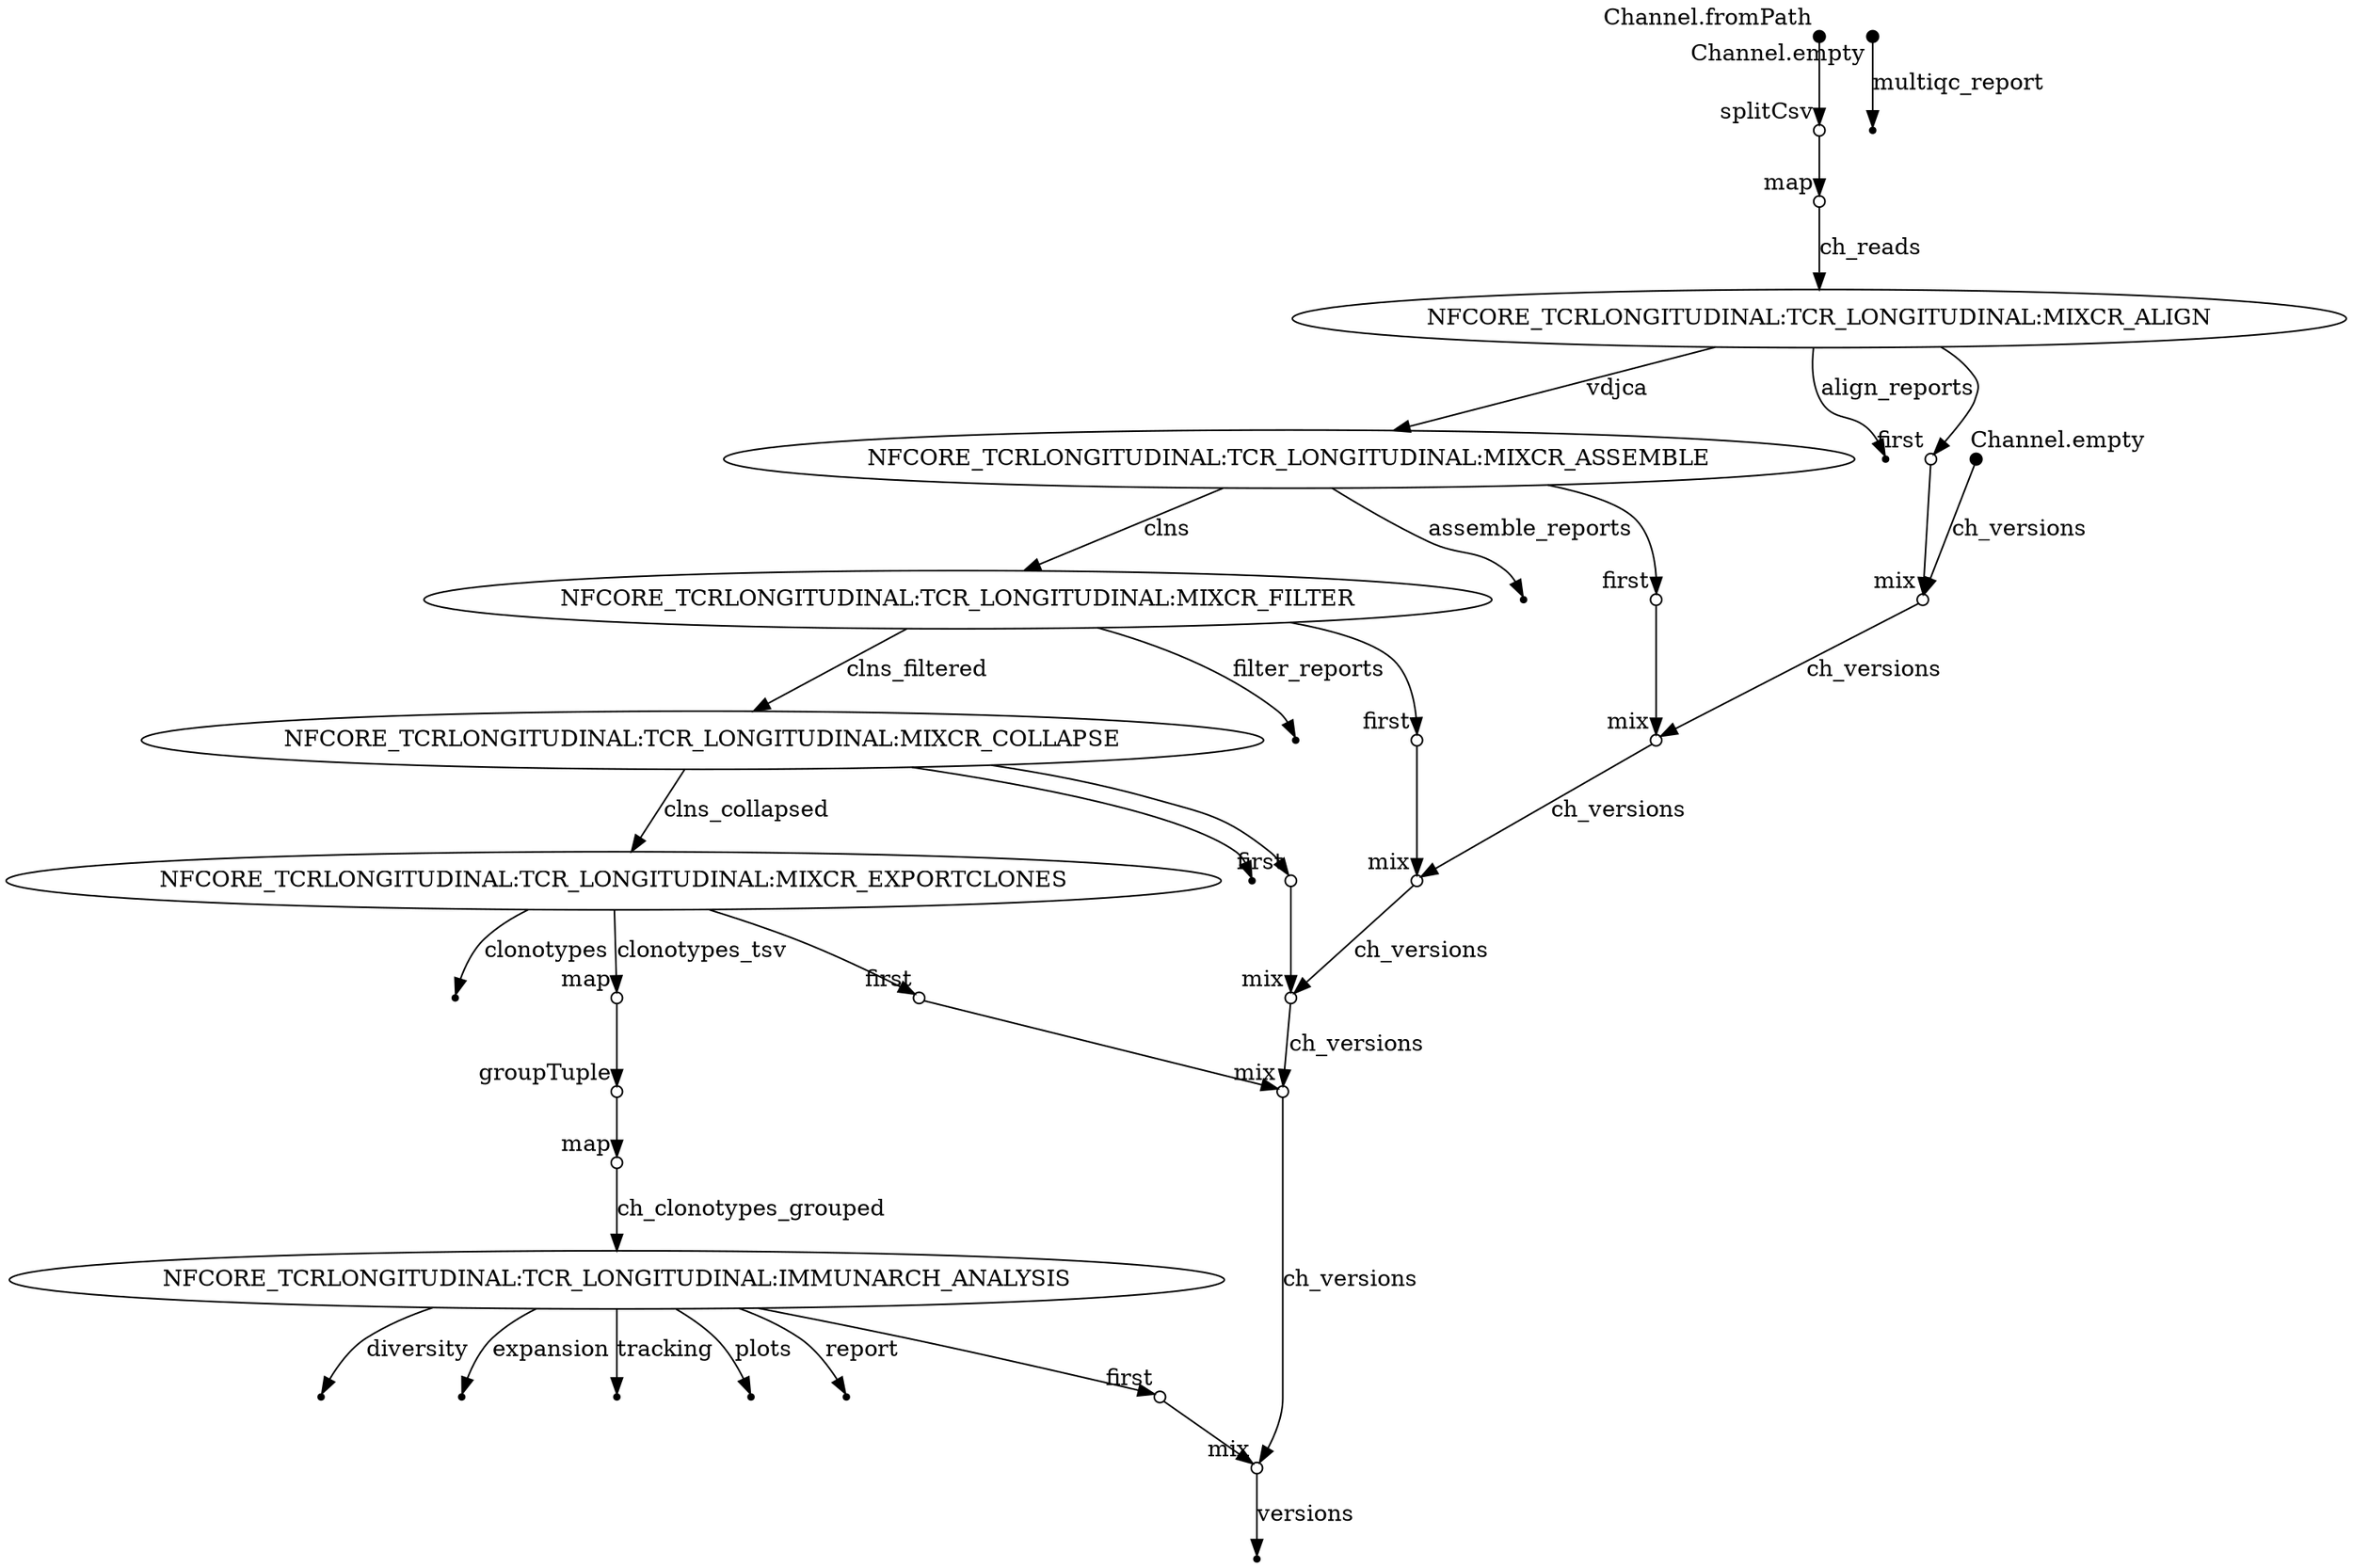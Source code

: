 digraph "pipeline_dag_20250710_001043" {
rankdir=TB;
v0 [shape=point,label="",fixedsize=true,width=0.1,xlabel="Channel.fromPath"];
v1 [shape=circle,label="",fixedsize=true,width=0.1,xlabel="splitCsv"];
v0 -> v1;

v1 [shape=circle,label="",fixedsize=true,width=0.1,xlabel="splitCsv"];
v2 [shape=circle,label="",fixedsize=true,width=0.1,xlabel="map"];
v1 -> v2;

v2 [shape=circle,label="",fixedsize=true,width=0.1,xlabel="map"];
v4 [label="NFCORE_TCRLONGITUDINAL:TCR_LONGITUDINAL:MIXCR_ALIGN"];
v2 -> v4 [label="ch_reads"];

v3 [shape=point,label="",fixedsize=true,width=0.1,xlabel="Channel.empty"];
v7 [shape=circle,label="",fixedsize=true,width=0.1,xlabel="mix"];
v3 -> v7 [label="ch_versions"];

v4 [label="NFCORE_TCRLONGITUDINAL:TCR_LONGITUDINAL:MIXCR_ALIGN"];
v8 [label="NFCORE_TCRLONGITUDINAL:TCR_LONGITUDINAL:MIXCR_ASSEMBLE"];
v4 -> v8 [label="vdjca"];

v4 [label="NFCORE_TCRLONGITUDINAL:TCR_LONGITUDINAL:MIXCR_ALIGN"];
v5 [shape=point];
v4 -> v5 [label="align_reports"];

v4 [label="NFCORE_TCRLONGITUDINAL:TCR_LONGITUDINAL:MIXCR_ALIGN"];
v6 [shape=circle,label="",fixedsize=true,width=0.1,xlabel="first"];
v4 -> v6;

v6 [shape=circle,label="",fixedsize=true,width=0.1,xlabel="first"];
v7 [shape=circle,label="",fixedsize=true,width=0.1,xlabel="mix"];
v6 -> v7;

v7 [shape=circle,label="",fixedsize=true,width=0.1,xlabel="mix"];
v11 [shape=circle,label="",fixedsize=true,width=0.1,xlabel="mix"];
v7 -> v11 [label="ch_versions"];

v8 [label="NFCORE_TCRLONGITUDINAL:TCR_LONGITUDINAL:MIXCR_ASSEMBLE"];
v12 [label="NFCORE_TCRLONGITUDINAL:TCR_LONGITUDINAL:MIXCR_FILTER"];
v8 -> v12 [label="clns"];

v8 [label="NFCORE_TCRLONGITUDINAL:TCR_LONGITUDINAL:MIXCR_ASSEMBLE"];
v9 [shape=point];
v8 -> v9 [label="assemble_reports"];

v8 [label="NFCORE_TCRLONGITUDINAL:TCR_LONGITUDINAL:MIXCR_ASSEMBLE"];
v10 [shape=circle,label="",fixedsize=true,width=0.1,xlabel="first"];
v8 -> v10;

v10 [shape=circle,label="",fixedsize=true,width=0.1,xlabel="first"];
v11 [shape=circle,label="",fixedsize=true,width=0.1,xlabel="mix"];
v10 -> v11;

v11 [shape=circle,label="",fixedsize=true,width=0.1,xlabel="mix"];
v15 [shape=circle,label="",fixedsize=true,width=0.1,xlabel="mix"];
v11 -> v15 [label="ch_versions"];

v12 [label="NFCORE_TCRLONGITUDINAL:TCR_LONGITUDINAL:MIXCR_FILTER"];
v16 [label="NFCORE_TCRLONGITUDINAL:TCR_LONGITUDINAL:MIXCR_COLLAPSE"];
v12 -> v16 [label="clns_filtered"];

v12 [label="NFCORE_TCRLONGITUDINAL:TCR_LONGITUDINAL:MIXCR_FILTER"];
v13 [shape=point];
v12 -> v13 [label="filter_reports"];

v12 [label="NFCORE_TCRLONGITUDINAL:TCR_LONGITUDINAL:MIXCR_FILTER"];
v14 [shape=circle,label="",fixedsize=true,width=0.1,xlabel="first"];
v12 -> v14;

v14 [shape=circle,label="",fixedsize=true,width=0.1,xlabel="first"];
v15 [shape=circle,label="",fixedsize=true,width=0.1,xlabel="mix"];
v14 -> v15;

v15 [shape=circle,label="",fixedsize=true,width=0.1,xlabel="mix"];
v19 [shape=circle,label="",fixedsize=true,width=0.1,xlabel="mix"];
v15 -> v19 [label="ch_versions"];

v16 [label="NFCORE_TCRLONGITUDINAL:TCR_LONGITUDINAL:MIXCR_COLLAPSE"];
v20 [label="NFCORE_TCRLONGITUDINAL:TCR_LONGITUDINAL:MIXCR_EXPORTCLONES"];
v16 -> v20 [label="clns_collapsed"];

v16 [label="NFCORE_TCRLONGITUDINAL:TCR_LONGITUDINAL:MIXCR_COLLAPSE"];
v17 [shape=point];
v16 -> v17;

v16 [label="NFCORE_TCRLONGITUDINAL:TCR_LONGITUDINAL:MIXCR_COLLAPSE"];
v18 [shape=circle,label="",fixedsize=true,width=0.1,xlabel="first"];
v16 -> v18;

v18 [shape=circle,label="",fixedsize=true,width=0.1,xlabel="first"];
v19 [shape=circle,label="",fixedsize=true,width=0.1,xlabel="mix"];
v18 -> v19;

v19 [shape=circle,label="",fixedsize=true,width=0.1,xlabel="mix"];
v23 [shape=circle,label="",fixedsize=true,width=0.1,xlabel="mix"];
v19 -> v23 [label="ch_versions"];

v20 [label="NFCORE_TCRLONGITUDINAL:TCR_LONGITUDINAL:MIXCR_EXPORTCLONES"];
v21 [shape=point];
v20 -> v21 [label="clonotypes"];

v20 [label="NFCORE_TCRLONGITUDINAL:TCR_LONGITUDINAL:MIXCR_EXPORTCLONES"];
v24 [shape=circle,label="",fixedsize=true,width=0.1,xlabel="map"];
v20 -> v24 [label="clonotypes_tsv"];

v20 [label="NFCORE_TCRLONGITUDINAL:TCR_LONGITUDINAL:MIXCR_EXPORTCLONES"];
v22 [shape=circle,label="",fixedsize=true,width=0.1,xlabel="first"];
v20 -> v22;

v22 [shape=circle,label="",fixedsize=true,width=0.1,xlabel="first"];
v23 [shape=circle,label="",fixedsize=true,width=0.1,xlabel="mix"];
v22 -> v23;

v23 [shape=circle,label="",fixedsize=true,width=0.1,xlabel="mix"];
v34 [shape=circle,label="",fixedsize=true,width=0.1,xlabel="mix"];
v23 -> v34 [label="ch_versions"];

v24 [shape=circle,label="",fixedsize=true,width=0.1,xlabel="map"];
v25 [shape=circle,label="",fixedsize=true,width=0.1,xlabel="groupTuple"];
v24 -> v25;

v25 [shape=circle,label="",fixedsize=true,width=0.1,xlabel="groupTuple"];
v26 [shape=circle,label="",fixedsize=true,width=0.1,xlabel="map"];
v25 -> v26;

v26 [shape=circle,label="",fixedsize=true,width=0.1,xlabel="map"];
v27 [label="NFCORE_TCRLONGITUDINAL:TCR_LONGITUDINAL:IMMUNARCH_ANALYSIS"];
v26 -> v27 [label="ch_clonotypes_grouped"];

v27 [label="NFCORE_TCRLONGITUDINAL:TCR_LONGITUDINAL:IMMUNARCH_ANALYSIS"];
v32 [shape=point];
v27 -> v32 [label="diversity"];

v27 [label="NFCORE_TCRLONGITUDINAL:TCR_LONGITUDINAL:IMMUNARCH_ANALYSIS"];
v31 [shape=point];
v27 -> v31 [label="expansion"];

v27 [label="NFCORE_TCRLONGITUDINAL:TCR_LONGITUDINAL:IMMUNARCH_ANALYSIS"];
v30 [shape=point];
v27 -> v30 [label="tracking"];

v27 [label="NFCORE_TCRLONGITUDINAL:TCR_LONGITUDINAL:IMMUNARCH_ANALYSIS"];
v29 [shape=point];
v27 -> v29 [label="plots"];

v27 [label="NFCORE_TCRLONGITUDINAL:TCR_LONGITUDINAL:IMMUNARCH_ANALYSIS"];
v28 [shape=point];
v27 -> v28 [label="report"];

v27 [label="NFCORE_TCRLONGITUDINAL:TCR_LONGITUDINAL:IMMUNARCH_ANALYSIS"];
v33 [shape=circle,label="",fixedsize=true,width=0.1,xlabel="first"];
v27 -> v33;

v33 [shape=circle,label="",fixedsize=true,width=0.1,xlabel="first"];
v34 [shape=circle,label="",fixedsize=true,width=0.1,xlabel="mix"];
v33 -> v34;

v34 [shape=circle,label="",fixedsize=true,width=0.1,xlabel="mix"];
v35 [shape=point];
v34 -> v35 [label="versions"];

v36 [shape=point,label="",fixedsize=true,width=0.1,xlabel="Channel.empty"];
v37 [shape=point];
v36 -> v37 [label="multiqc_report"];

}
